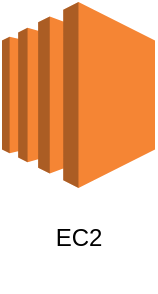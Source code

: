 <mxfile version="23.1.1" type="github">
  <diagram name="Page-1" id="mA-jp0NSWvrDUin-VT9B">
    <mxGraphModel dx="1434" dy="795" grid="1" gridSize="10" guides="1" tooltips="1" connect="1" arrows="1" fold="1" page="1" pageScale="1" pageWidth="850" pageHeight="1100" math="0" shadow="0">
      <root>
        <mxCell id="0" />
        <mxCell id="1" parent="0" />
        <UserObject label="" link="https://docs.aws.amazon.com/AWSEC2/latest/UserGuide/concepts.html#:~:text=Amazon%20Elastic%20Compute%20Cloud%20(Amazon,develop%20and%20deploy%20applications%20faster." linkTarget="_blank" id="2LADb9oRf2IulblfYdqi-2">
          <mxCell style="outlineConnect=0;dashed=0;verticalLabelPosition=bottom;verticalAlign=top;align=center;html=1;shape=mxgraph.aws3.ec2;fillColor=#F58534;gradientColor=none;" parent="1" vertex="1">
            <mxGeometry x="110" y="60" width="76.5" height="93" as="geometry" />
          </mxCell>
        </UserObject>
        <UserObject label="&lt;div&gt;EC2&lt;/div&gt;&lt;div&gt;&lt;br&gt;&lt;/div&gt;" link="https://docs.aws.amazon.com/pdfs/AWSEC2/latest/UserGuide/ec2-ug.pdf#concepts" linkTarget="_blank" id="lxHX-_SgEd3GGqta9jvy-3">
          <mxCell style="text;html=1;align=center;verticalAlign=middle;resizable=0;points=[];autosize=1;strokeColor=none;fillColor=none;" vertex="1" parent="1">
            <mxGeometry x="123.25" y="165" width="50" height="40" as="geometry" />
          </mxCell>
        </UserObject>
      </root>
    </mxGraphModel>
  </diagram>
</mxfile>
